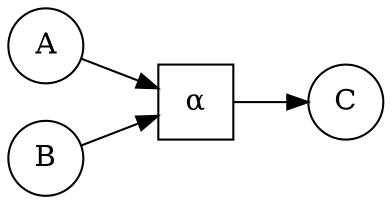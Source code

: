 digraph G {
rankdir=LR;

{
  a [label="A" shape=circle];
  b [label="B" shape=circle];
  c [label="C" shape=circle];
  alpha [label=<&#945;> shape=square];
}

a -> alpha;
b -> alpha;
alpha -> c;

}
